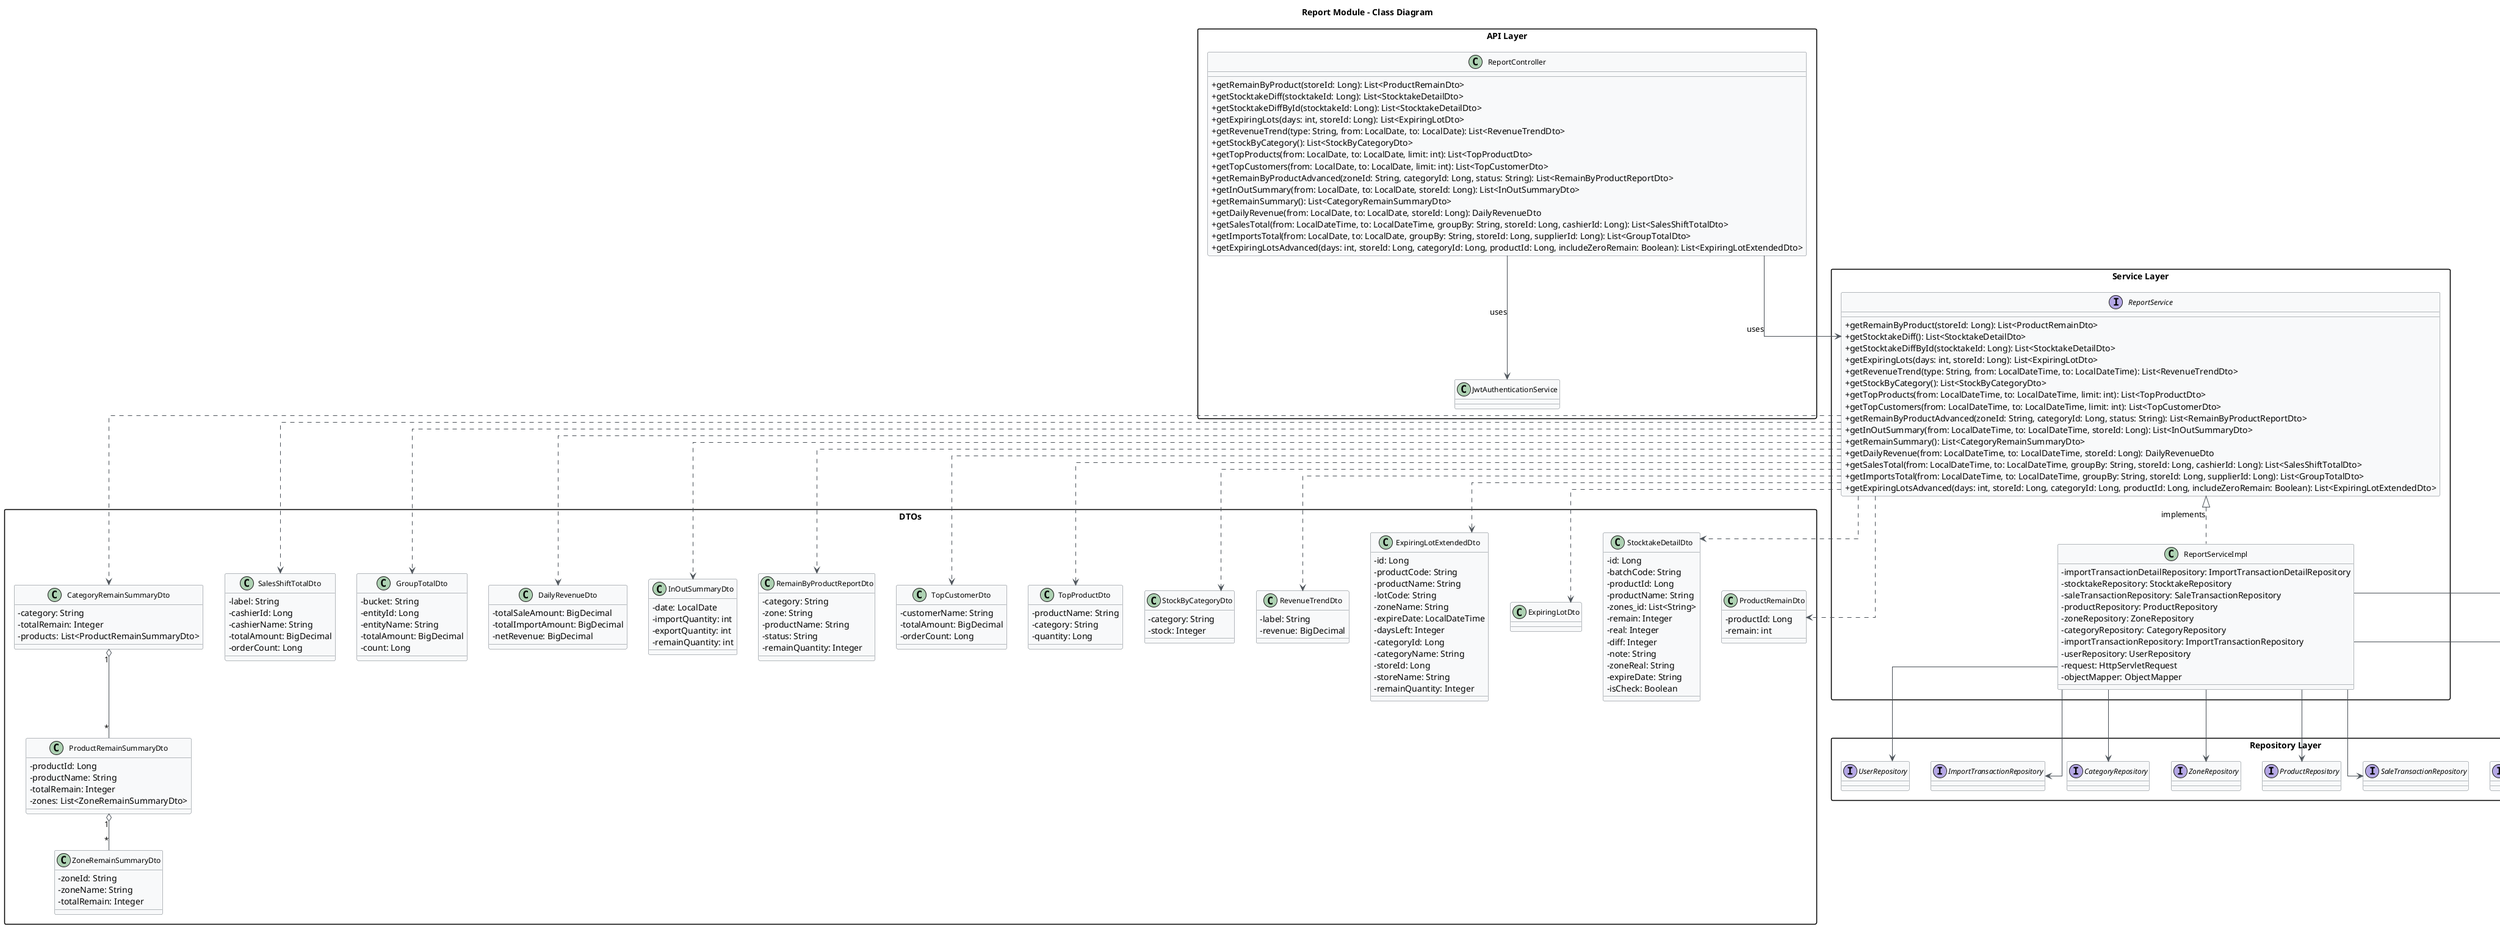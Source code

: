 @startuml Report_Class_Diagram

skinparam backgroundColor white
skinparam classAttributeIconSize 0
skinparam packageStyle rectangle
skinparam classFontSize 12
skinparam classFontName Arial
skinparam classBackgroundColor #F8F9FA
skinparam classBorderColor #6C757D
skinparam arrowColor #495057
skinparam linetype ortho

title Report Module - Class Diagram

package "API Layer" {
  class ReportController {
    +getRemainByProduct(storeId: Long): List<ProductRemainDto>
    +getStocktakeDiff(stocktakeId: Long): List<StocktakeDetailDto>
    +getStocktakeDiffById(stocktakeId: Long): List<StocktakeDetailDto>
    +getExpiringLots(days: int, storeId: Long): List<ExpiringLotDto>
    +getRevenueTrend(type: String, from: LocalDate, to: LocalDate): List<RevenueTrendDto>
    +getStockByCategory(): List<StockByCategoryDto>
    +getTopProducts(from: LocalDate, to: LocalDate, limit: int): List<TopProductDto>
    +getTopCustomers(from: LocalDate, to: LocalDate, limit: int): List<TopCustomerDto>
    +getRemainByProductAdvanced(zoneId: String, categoryId: Long, status: String): List<RemainByProductReportDto>
    +getInOutSummary(from: LocalDate, to: LocalDate, storeId: Long): List<InOutSummaryDto>
    +getRemainSummary(): List<CategoryRemainSummaryDto>
    +getDailyRevenue(from: LocalDate, to: LocalDate, storeId: Long): DailyRevenueDto
    +getSalesTotal(from: LocalDateTime, to: LocalDateTime, groupBy: String, storeId: Long, cashierId: Long): List<SalesShiftTotalDto>
    +getImportsTotal(from: LocalDate, to: LocalDate, groupBy: String, storeId: Long, supplierId: Long): List<GroupTotalDto>
    +getExpiringLotsAdvanced(days: int, storeId: Long, categoryId: Long, productId: Long, includeZeroRemain: Boolean): List<ExpiringLotExtendedDto>
  }
  class JwtAuthenticationService
}

package "Service Layer" {
  interface ReportService {
    +getRemainByProduct(storeId: Long): List<ProductRemainDto>
    +getStocktakeDiff(): List<StocktakeDetailDto>
    +getStocktakeDiffById(stocktakeId: Long): List<StocktakeDetailDto>
    +getExpiringLots(days: int, storeId: Long): List<ExpiringLotDto>
    +getRevenueTrend(type: String, from: LocalDateTime, to: LocalDateTime): List<RevenueTrendDto>
    +getStockByCategory(): List<StockByCategoryDto>
    +getTopProducts(from: LocalDateTime, to: LocalDateTime, limit: int): List<TopProductDto>
    +getTopCustomers(from: LocalDateTime, to: LocalDateTime, limit: int): List<TopCustomerDto>
    +getRemainByProductAdvanced(zoneId: String, categoryId: Long, status: String): List<RemainByProductReportDto>
    +getInOutSummary(from: LocalDateTime, to: LocalDateTime, storeId: Long): List<InOutSummaryDto>
    +getRemainSummary(): List<CategoryRemainSummaryDto>
    +getDailyRevenue(from: LocalDateTime, to: LocalDateTime, storeId: Long): DailyRevenueDto
    +getSalesTotal(from: LocalDateTime, to: LocalDateTime, groupBy: String, storeId: Long, cashierId: Long): List<SalesShiftTotalDto>
    +getImportsTotal(from: LocalDateTime, to: LocalDateTime, groupBy: String, storeId: Long, supplierId: Long): List<GroupTotalDto>
    +getExpiringLotsAdvanced(days: int, storeId: Long, categoryId: Long, productId: Long, includeZeroRemain: Boolean): List<ExpiringLotExtendedDto>
  }

  class ReportServiceImpl {
    -importTransactionDetailRepository: ImportTransactionDetailRepository
    -stocktakeRepository: StocktakeRepository
    -saleTransactionRepository: SaleTransactionRepository
    -productRepository: ProductRepository
    -zoneRepository: ZoneRepository
    -categoryRepository: CategoryRepository
    -importTransactionRepository: ImportTransactionRepository
    -userRepository: UserRepository
    -request: HttpServletRequest
    -objectMapper: ObjectMapper
  }
}

package "Repository Layer" {
  interface ImportTransactionDetailRepository
  interface StocktakeRepository
  interface SaleTransactionRepository
  interface ProductRepository
  interface ZoneRepository
  interface CategoryRepository
  interface ImportTransactionRepository
  interface UserRepository
}

package "DTOs" {
  class ProductRemainDto {
    -productId: Long
    -remain: int
  }
  class StocktakeDetailDto {
    -id: Long
    -batchCode: String
    -productId: Long
    -productName: String
    -zones_id: List<String>
    -remain: Integer
    -real: Integer
    -diff: Integer
    -note: String
    -zoneReal: String
    -expireDate: String
    -isCheck: Boolean
  }
  class ExpiringLotDto
  class ExpiringLotExtendedDto {
    -id: Long
    -productCode: String
    -productName: String
    -lotCode: String
    -zoneName: String
    -expireDate: LocalDateTime
    -daysLeft: Integer
    -categoryId: Long
    -categoryName: String
    -storeId: Long
    -storeName: String
    -remainQuantity: Integer
  }
  class RevenueTrendDto {
    -label: String
    -revenue: BigDecimal
  }
  class StockByCategoryDto {
    -category: String
    -stock: Integer
  }
  class TopProductDto {
    -productName: String
    -category: String
    -quantity: Long
  }
  class TopCustomerDto {
    -customerName: String
    -totalAmount: BigDecimal
    -orderCount: Long
  }
  class RemainByProductReportDto {
    -category: String
    -zone: String
    -productName: String
    -status: String
    -remainQuantity: Integer
  }
  class InOutSummaryDto {
    -date: LocalDate
    -importQuantity: int
    -exportQuantity: int
    -remainQuantity: int
  }
  class DailyRevenueDto {
    -totalSaleAmount: BigDecimal
    -totalImportAmount: BigDecimal
    -netRevenue: BigDecimal
  }
  class GroupTotalDto {
    -bucket: String
    -entityId: Long
    -entityName: String
    -totalAmount: BigDecimal
    -count: Long
  }
  class SalesShiftTotalDto {
    -label: String
    -cashierId: Long
    -cashierName: String
    -totalAmount: BigDecimal
    -orderCount: Long
  }
  class CategoryRemainSummaryDto {
    -category: String
    -totalRemain: Integer
    -products: List<ProductRemainSummaryDto>
  }
  class ProductRemainSummaryDto {
    -productId: Long
    -productName: String
    -totalRemain: Integer
    -zones: List<ZoneRemainSummaryDto>
  }
  class ZoneRemainSummaryDto {
    -zoneId: String
    -zoneName: String
    -totalRemain: Integer
  }
}

ReportController --> ReportService : uses
ReportController --> JwtAuthenticationService : uses
ReportService <|.. ReportServiceImpl : implements

' Repositories used by service impl
ReportServiceImpl --> ImportTransactionDetailRepository
ReportServiceImpl --> StocktakeRepository
ReportServiceImpl --> SaleTransactionRepository
ReportServiceImpl --> ProductRepository
ReportServiceImpl --> ZoneRepository
ReportServiceImpl --> CategoryRepository
ReportServiceImpl --> ImportTransactionRepository
ReportServiceImpl --> UserRepository

' Service returns DTOs
ReportService ..> ProductRemainDto
ReportService ..> StocktakeDetailDto
ReportService ..> ExpiringLotDto
ReportService ..> ExpiringLotExtendedDto
ReportService ..> RevenueTrendDto
ReportService ..> StockByCategoryDto
ReportService ..> TopProductDto
ReportService ..> TopCustomerDto
ReportService ..> RemainByProductReportDto
ReportService ..> InOutSummaryDto
ReportService ..> DailyRevenueDto
ReportService ..> GroupTotalDto
ReportService ..> SalesShiftTotalDto
ReportService ..> CategoryRemainSummaryDto

' Summary relationships
CategoryRemainSummaryDto "1" o-- "*" ProductRemainSummaryDto
ProductRemainSummaryDto "1" o-- "*" ZoneRemainSummaryDto

@enduml 